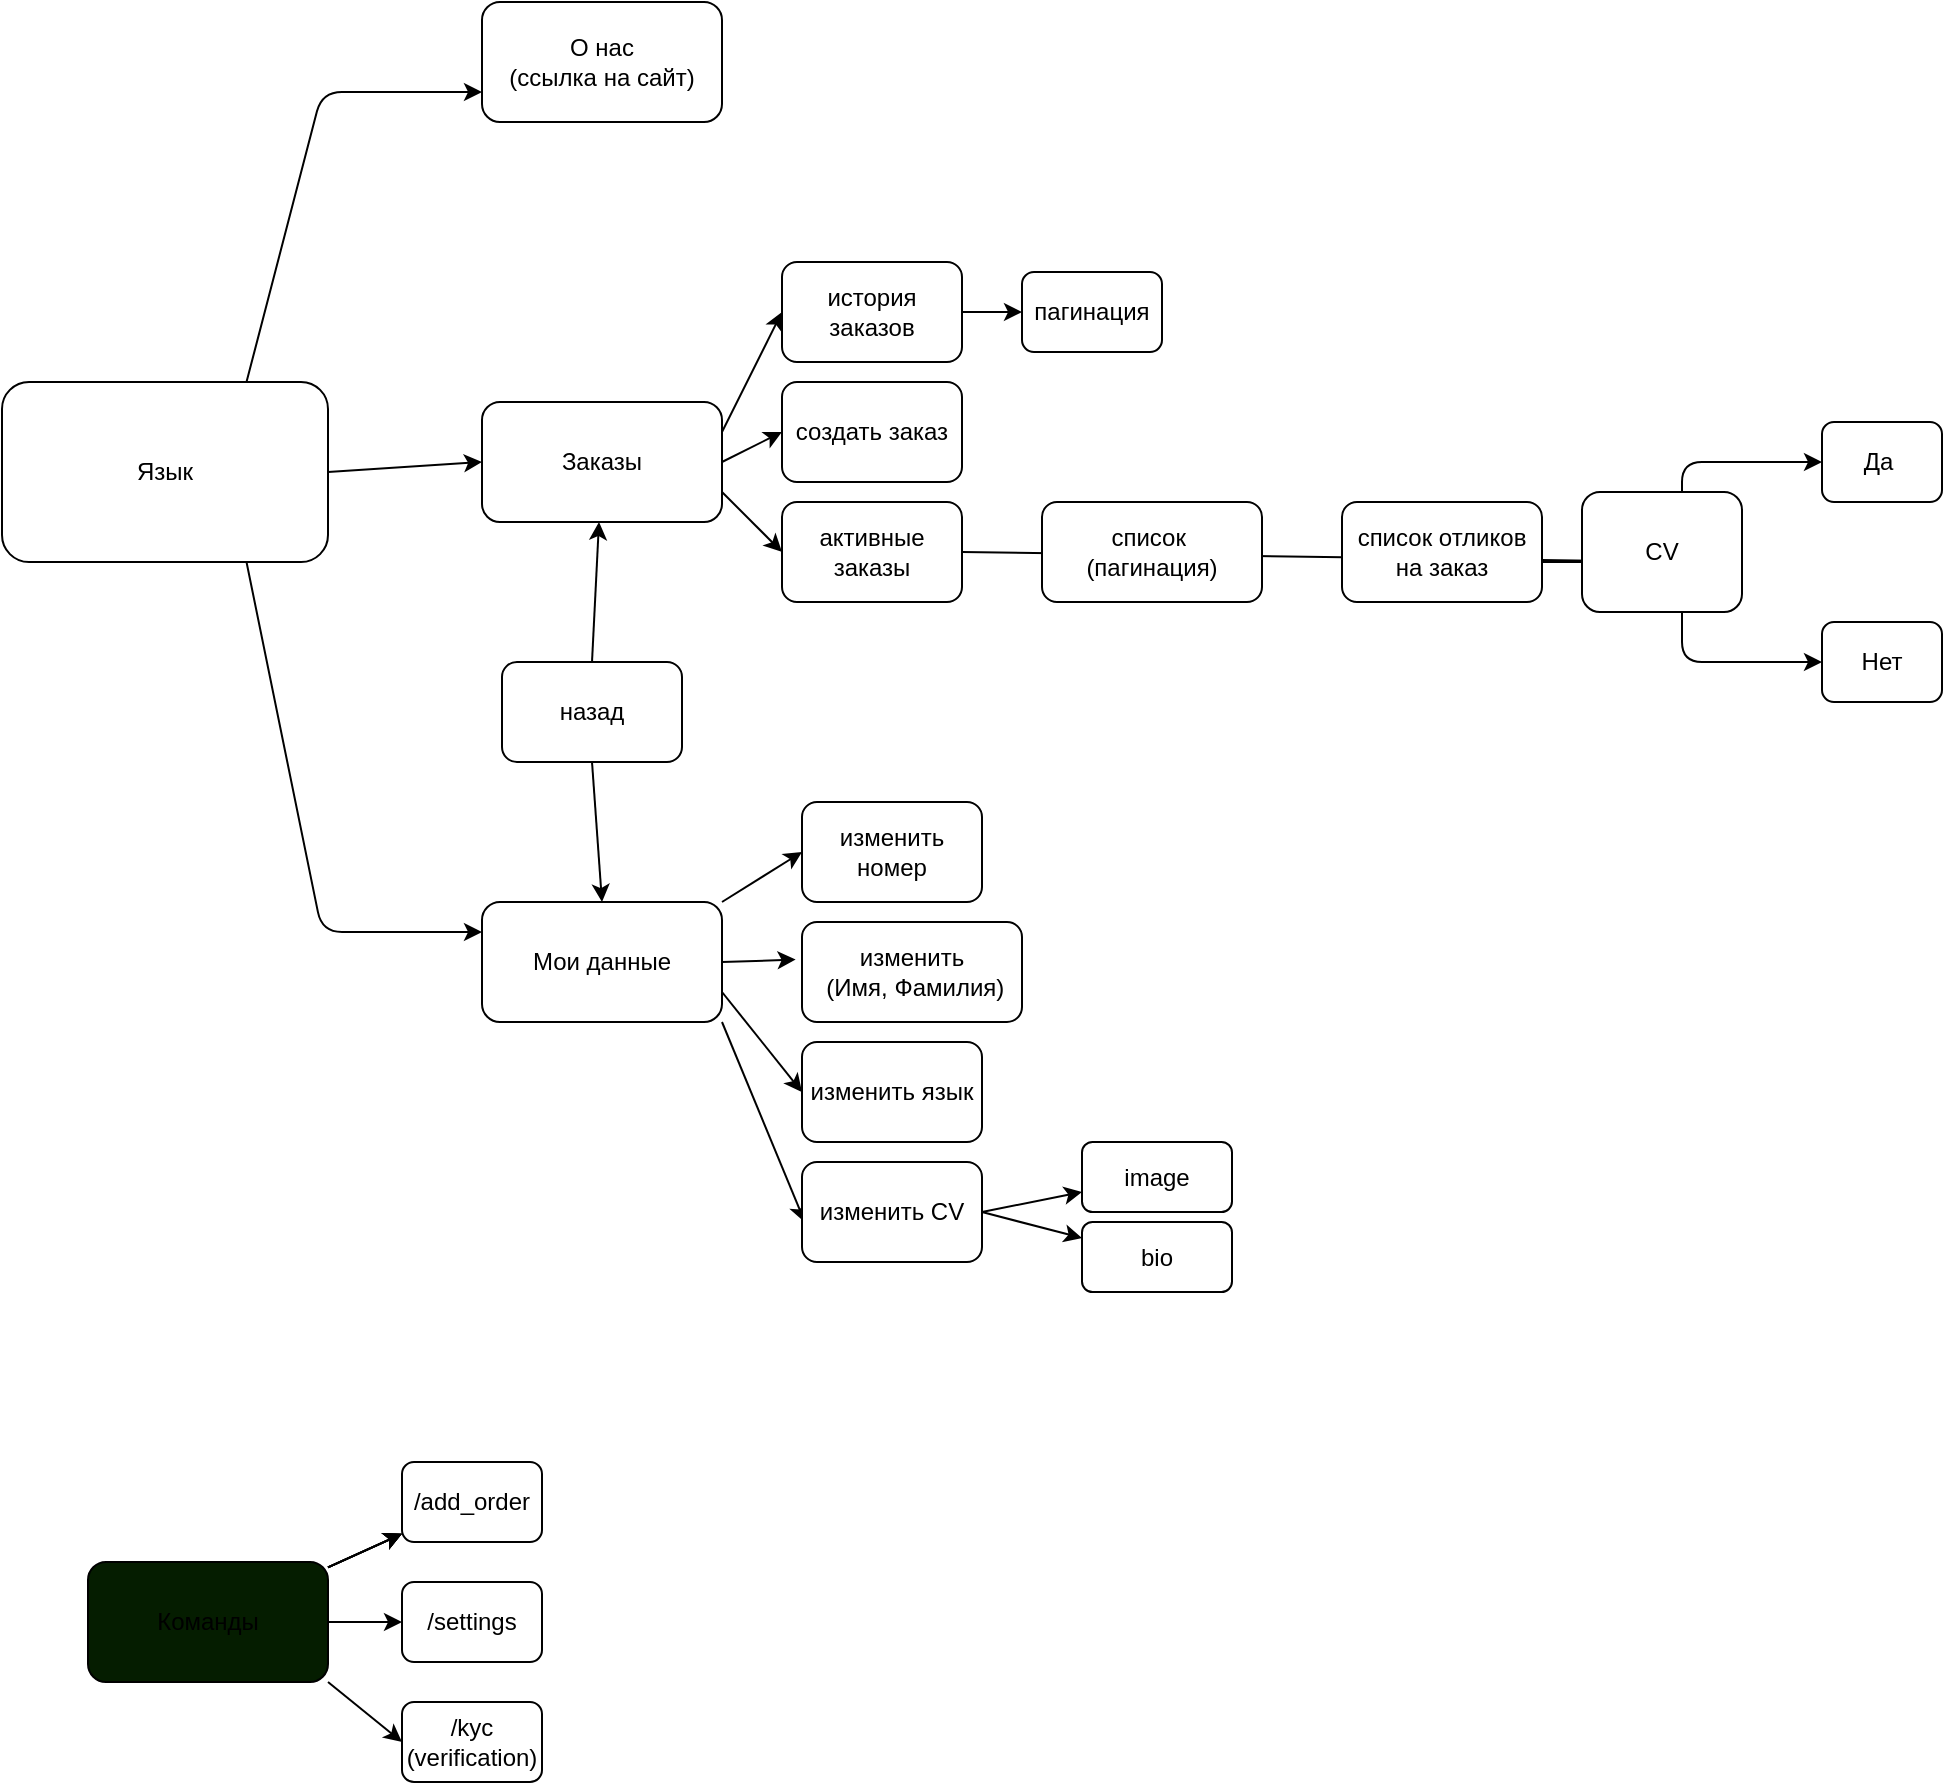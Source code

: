 <mxfile>
    <diagram id="asGNhNx-qKPK_OiEzLz4" name="Page-1">
        <mxGraphModel dx="1776" dy="1009" grid="1" gridSize="10" guides="1" tooltips="1" connect="1" arrows="1" fold="1" page="1" pageScale="1" pageWidth="850" pageHeight="1100" math="0" shadow="0">
            <root>
                <mxCell id="0"/>
                <mxCell id="1" parent="0"/>
                <mxCell id="67" style="edgeStyle=none;html=1;exitX=1;exitY=0.25;exitDx=0;exitDy=0;entryX=0;entryY=0.5;entryDx=0;entryDy=0;" edge="1" parent="1" source="7" target="17">
                    <mxGeometry relative="1" as="geometry"/>
                </mxCell>
                <mxCell id="68" style="edgeStyle=none;html=1;exitX=1;exitY=0.5;exitDx=0;exitDy=0;entryX=0;entryY=0.5;entryDx=0;entryDy=0;" edge="1" parent="1" source="7" target="16">
                    <mxGeometry relative="1" as="geometry"/>
                </mxCell>
                <mxCell id="69" style="edgeStyle=none;html=1;exitX=1;exitY=0.75;exitDx=0;exitDy=0;entryX=0;entryY=0.5;entryDx=0;entryDy=0;" edge="1" parent="1" source="7" target="12">
                    <mxGeometry relative="1" as="geometry"/>
                </mxCell>
                <mxCell id="7" value="Заказы" style="rounded=1;whiteSpace=wrap;html=1;" parent="1" vertex="1">
                    <mxGeometry x="240" y="340" width="120" height="60" as="geometry"/>
                </mxCell>
                <mxCell id="63" style="edgeStyle=none;html=1;exitX=1;exitY=0;exitDx=0;exitDy=0;entryX=0;entryY=0.5;entryDx=0;entryDy=0;" edge="1" parent="1" source="8" target="13">
                    <mxGeometry relative="1" as="geometry"/>
                </mxCell>
                <mxCell id="64" style="edgeStyle=none;html=1;exitX=1;exitY=0.5;exitDx=0;exitDy=0;entryX=-0.029;entryY=0.376;entryDx=0;entryDy=0;entryPerimeter=0;" edge="1" parent="1" source="8" target="18">
                    <mxGeometry relative="1" as="geometry"/>
                </mxCell>
                <mxCell id="65" style="edgeStyle=none;html=1;exitX=1;exitY=0.75;exitDx=0;exitDy=0;entryX=0;entryY=0.5;entryDx=0;entryDy=0;" edge="1" parent="1" source="8" target="11">
                    <mxGeometry relative="1" as="geometry"/>
                </mxCell>
                <mxCell id="66" style="edgeStyle=none;html=1;exitX=1;exitY=1;exitDx=0;exitDy=0;entryX=0.016;entryY=0.602;entryDx=0;entryDy=0;entryPerimeter=0;" edge="1" parent="1" source="8" target="57">
                    <mxGeometry relative="1" as="geometry"/>
                </mxCell>
                <mxCell id="8" value="Мои данные" style="rounded=1;whiteSpace=wrap;html=1;" parent="1" vertex="1">
                    <mxGeometry x="240" y="590" width="120" height="60" as="geometry"/>
                </mxCell>
                <mxCell id="20" style="edgeStyle=none;html=1;exitX=0.75;exitY=0;exitDx=0;exitDy=0;entryX=0;entryY=0.75;entryDx=0;entryDy=0;" parent="1" source="9" target="10" edge="1">
                    <mxGeometry relative="1" as="geometry">
                        <Array as="points">
                            <mxPoint x="160" y="185"/>
                        </Array>
                    </mxGeometry>
                </mxCell>
                <mxCell id="21" style="edgeStyle=none;html=1;exitX=1;exitY=0.5;exitDx=0;exitDy=0;entryX=0;entryY=0.5;entryDx=0;entryDy=0;" parent="1" source="9" target="7" edge="1">
                    <mxGeometry relative="1" as="geometry"/>
                </mxCell>
                <mxCell id="22" style="edgeStyle=none;html=1;entryX=0;entryY=0.25;entryDx=0;entryDy=0;exitX=0.75;exitY=1;exitDx=0;exitDy=0;" parent="1" source="9" target="8" edge="1">
                    <mxGeometry relative="1" as="geometry">
                        <Array as="points">
                            <mxPoint x="160" y="605"/>
                        </Array>
                    </mxGeometry>
                </mxCell>
                <mxCell id="9" value="Язык" style="rounded=1;whiteSpace=wrap;html=1;" parent="1" vertex="1">
                    <mxGeometry y="330" width="163" height="90" as="geometry"/>
                </mxCell>
                <mxCell id="10" value="О нас&lt;br&gt;(ссылка на сайт)" style="rounded=1;whiteSpace=wrap;html=1;" parent="1" vertex="1">
                    <mxGeometry x="240" y="140" width="120" height="60" as="geometry"/>
                </mxCell>
                <mxCell id="11" value="изменить язык" style="rounded=1;whiteSpace=wrap;html=1;" parent="1" vertex="1">
                    <mxGeometry x="400" y="660" width="90" height="50" as="geometry"/>
                </mxCell>
                <mxCell id="50" style="edgeStyle=none;html=1;exitX=1;exitY=0.5;exitDx=0;exitDy=0;entryX=0;entryY=0.5;entryDx=0;entryDy=0;" edge="1" parent="1" source="12" target="51">
                    <mxGeometry relative="1" as="geometry">
                        <mxPoint x="810" y="415" as="targetPoint"/>
                        <Array as="points">
                            <mxPoint x="840" y="420"/>
                            <mxPoint x="840" y="370"/>
                        </Array>
                    </mxGeometry>
                </mxCell>
                <mxCell id="12" value="активные заказы" style="rounded=1;whiteSpace=wrap;html=1;" parent="1" vertex="1">
                    <mxGeometry x="390" y="390" width="90" height="50" as="geometry"/>
                </mxCell>
                <mxCell id="13" value="изменить номер" style="rounded=1;whiteSpace=wrap;html=1;" parent="1" vertex="1">
                    <mxGeometry x="400" y="540" width="90" height="50" as="geometry"/>
                </mxCell>
                <mxCell id="16" value="создать заказ" style="rounded=1;whiteSpace=wrap;html=1;" parent="1" vertex="1">
                    <mxGeometry x="390" y="330" width="90" height="50" as="geometry"/>
                </mxCell>
                <mxCell id="27" value="" style="edgeStyle=none;html=1;" parent="1" source="17" target="26" edge="1">
                    <mxGeometry relative="1" as="geometry"/>
                </mxCell>
                <mxCell id="17" value="история заказов" style="rounded=1;whiteSpace=wrap;html=1;" parent="1" vertex="1">
                    <mxGeometry x="390" y="270" width="90" height="50" as="geometry"/>
                </mxCell>
                <mxCell id="18" value="изменить&lt;br&gt;&amp;nbsp;(Имя, Фамилия)" style="rounded=1;whiteSpace=wrap;html=1;" parent="1" vertex="1">
                    <mxGeometry x="400" y="600" width="110" height="50" as="geometry"/>
                </mxCell>
                <mxCell id="24" style="edgeStyle=none;html=1;exitX=0.5;exitY=0;exitDx=0;exitDy=0;" parent="1" source="23" target="7" edge="1">
                    <mxGeometry relative="1" as="geometry"/>
                </mxCell>
                <mxCell id="25" style="edgeStyle=none;html=1;exitX=0.5;exitY=1;exitDx=0;exitDy=0;entryX=0.5;entryY=0;entryDx=0;entryDy=0;" parent="1" source="23" target="8" edge="1">
                    <mxGeometry relative="1" as="geometry"/>
                </mxCell>
                <mxCell id="23" value="назад" style="rounded=1;whiteSpace=wrap;html=1;" parent="1" vertex="1">
                    <mxGeometry x="250" y="470" width="90" height="50" as="geometry"/>
                </mxCell>
                <mxCell id="26" value="пагинация" style="whiteSpace=wrap;html=1;rounded=1;" parent="1" vertex="1">
                    <mxGeometry x="510" y="275" width="70" height="40" as="geometry"/>
                </mxCell>
                <mxCell id="35" value="" style="edgeStyle=none;html=1;" parent="1" source="33" target="34" edge="1">
                    <mxGeometry relative="1" as="geometry"/>
                </mxCell>
                <mxCell id="36" value="" style="edgeStyle=none;html=1;" parent="1" source="33" target="34" edge="1">
                    <mxGeometry relative="1" as="geometry"/>
                </mxCell>
                <mxCell id="37" value="" style="edgeStyle=none;html=1;" parent="1" source="33" target="34" edge="1">
                    <mxGeometry relative="1" as="geometry"/>
                </mxCell>
                <mxCell id="38" value="" style="edgeStyle=none;html=1;" parent="1" source="33" target="34" edge="1">
                    <mxGeometry relative="1" as="geometry"/>
                </mxCell>
                <mxCell id="43" style="edgeStyle=none;html=1;exitX=1;exitY=1;exitDx=0;exitDy=0;entryX=0;entryY=0.5;entryDx=0;entryDy=0;" parent="1" source="33" target="42" edge="1">
                    <mxGeometry relative="1" as="geometry"/>
                </mxCell>
                <mxCell id="45" style="edgeStyle=none;html=1;exitX=1;exitY=0.5;exitDx=0;exitDy=0;entryX=0;entryY=0.5;entryDx=0;entryDy=0;" parent="1" source="33" target="44" edge="1">
                    <mxGeometry relative="1" as="geometry"/>
                </mxCell>
                <mxCell id="33" value="Кoманды" style="rounded=1;whiteSpace=wrap;html=1;fillColor=#051D00;" parent="1" vertex="1">
                    <mxGeometry x="43" y="920" width="120" height="60" as="geometry"/>
                </mxCell>
                <mxCell id="34" value="/add_order" style="whiteSpace=wrap;html=1;rounded=1;" parent="1" vertex="1">
                    <mxGeometry x="200" y="870" width="70" height="40" as="geometry"/>
                </mxCell>
                <mxCell id="42" value="/kyc&lt;br&gt;(verification)" style="whiteSpace=wrap;html=1;rounded=1;" parent="1" vertex="1">
                    <mxGeometry x="200" y="990" width="70" height="40" as="geometry"/>
                </mxCell>
                <mxCell id="44" value="/settings" style="whiteSpace=wrap;html=1;rounded=1;" parent="1" vertex="1">
                    <mxGeometry x="200" y="930" width="70" height="40" as="geometry"/>
                </mxCell>
                <mxCell id="47" value="список&amp;nbsp;&lt;br&gt;(пагинация)" style="whiteSpace=wrap;html=1;rounded=1;" vertex="1" parent="1">
                    <mxGeometry x="520" y="390" width="110" height="50" as="geometry"/>
                </mxCell>
                <mxCell id="48" value="список отликов на заказ" style="whiteSpace=wrap;html=1;rounded=1;" vertex="1" parent="1">
                    <mxGeometry x="670" y="390" width="100" height="50" as="geometry"/>
                </mxCell>
                <mxCell id="51" value="Да&amp;nbsp;" style="whiteSpace=wrap;html=1;rounded=1;" vertex="1" parent="1">
                    <mxGeometry x="910" y="350" width="60" height="40" as="geometry"/>
                </mxCell>
                <mxCell id="53" style="edgeStyle=none;html=1;entryX=0;entryY=0.5;entryDx=0;entryDy=0;" edge="1" parent="1" target="54">
                    <mxGeometry relative="1" as="geometry">
                        <mxPoint x="770" y="420" as="sourcePoint"/>
                        <mxPoint x="840" y="460" as="targetPoint"/>
                        <Array as="points">
                            <mxPoint x="840" y="420"/>
                            <mxPoint x="840" y="470"/>
                        </Array>
                    </mxGeometry>
                </mxCell>
                <mxCell id="54" value="Нет" style="whiteSpace=wrap;html=1;rounded=1;" vertex="1" parent="1">
                    <mxGeometry x="910" y="450" width="60" height="40" as="geometry"/>
                </mxCell>
                <mxCell id="55" value="CV" style="whiteSpace=wrap;html=1;rounded=1;" vertex="1" parent="1">
                    <mxGeometry x="790" y="385" width="80" height="60" as="geometry"/>
                </mxCell>
                <mxCell id="60" value="" style="edgeStyle=none;html=1;exitX=1;exitY=0.5;exitDx=0;exitDy=0;" edge="1" parent="1" source="57" target="59">
                    <mxGeometry relative="1" as="geometry">
                        <Array as="points"/>
                    </mxGeometry>
                </mxCell>
                <mxCell id="57" value="изменить CV" style="rounded=1;whiteSpace=wrap;html=1;" vertex="1" parent="1">
                    <mxGeometry x="400" y="720" width="90" height="50" as="geometry"/>
                </mxCell>
                <mxCell id="59" value="image" style="whiteSpace=wrap;html=1;rounded=1;" vertex="1" parent="1">
                    <mxGeometry x="540" y="710" width="75" height="35" as="geometry"/>
                </mxCell>
                <mxCell id="61" value="" style="edgeStyle=none;html=1;exitX=1;exitY=0.5;exitDx=0;exitDy=0;" edge="1" parent="1" source="57">
                    <mxGeometry relative="1" as="geometry">
                        <mxPoint x="500" y="736.308" as="sourcePoint"/>
                        <mxPoint x="540" y="758" as="targetPoint"/>
                        <Array as="points"/>
                    </mxGeometry>
                </mxCell>
                <mxCell id="62" value="bio" style="whiteSpace=wrap;html=1;rounded=1;" vertex="1" parent="1">
                    <mxGeometry x="540" y="750" width="75" height="35" as="geometry"/>
                </mxCell>
            </root>
        </mxGraphModel>
    </diagram>
</mxfile>